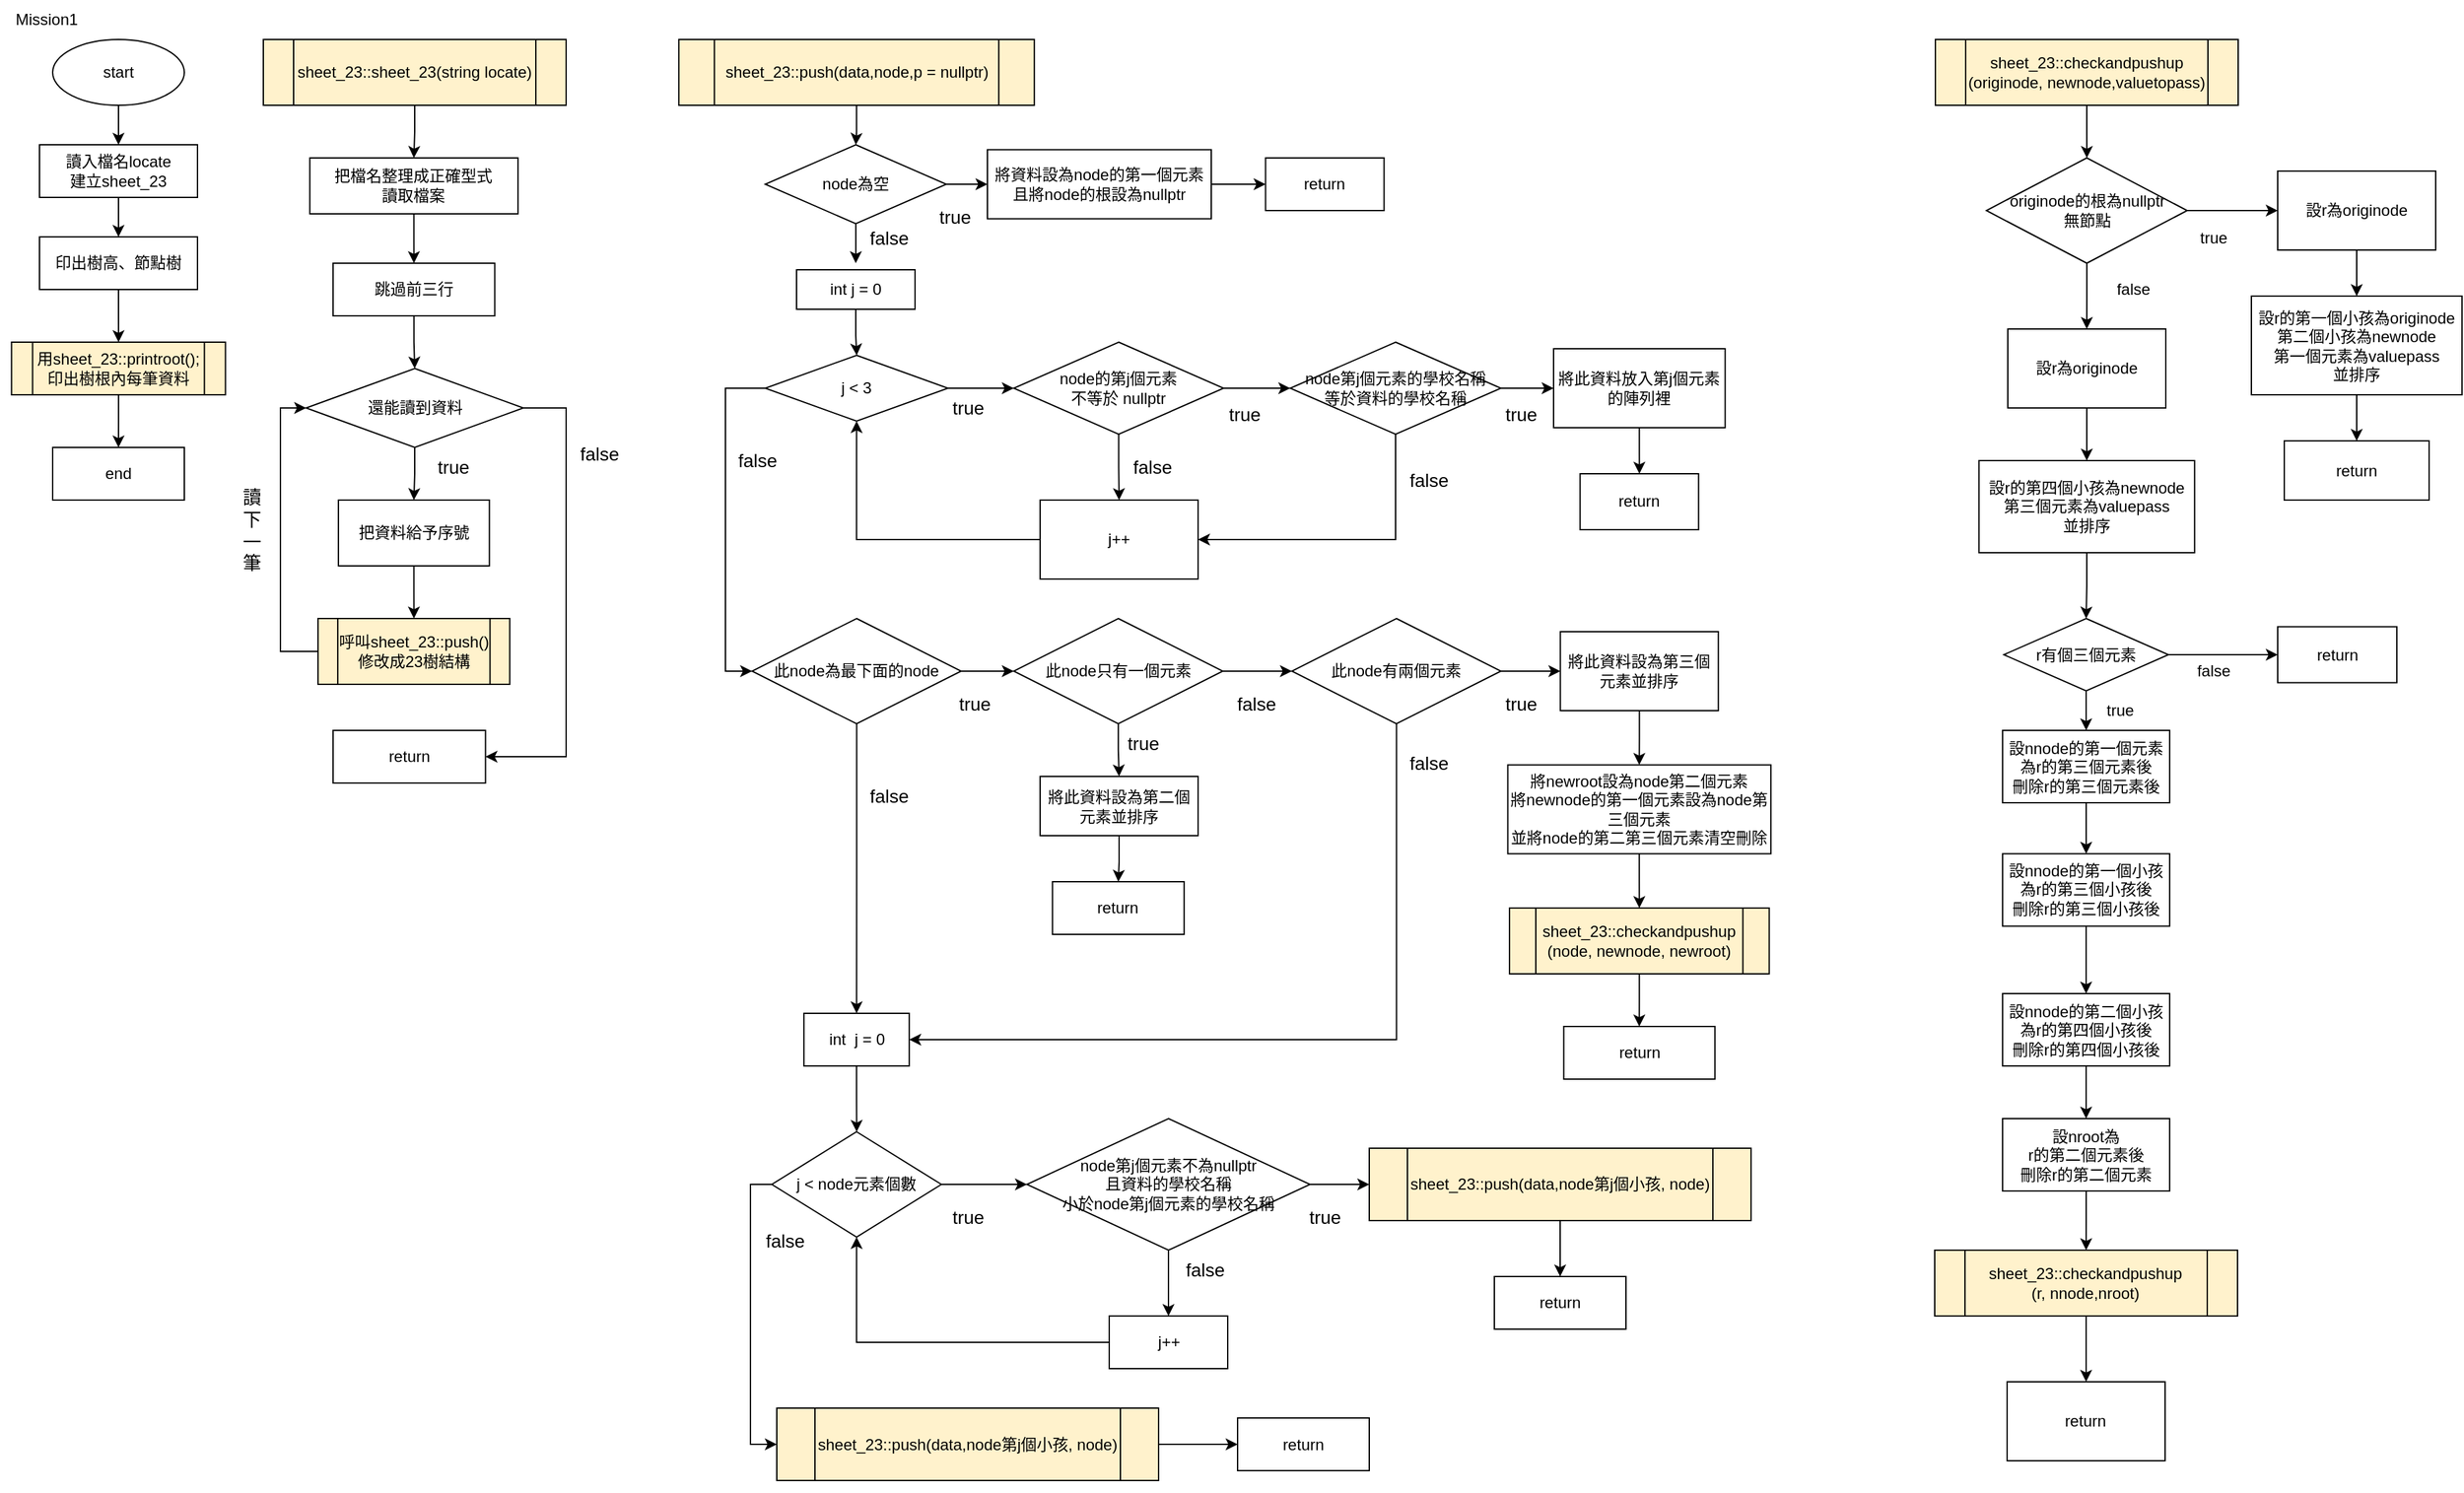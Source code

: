 <mxfile version="20.3.0" type="device"><diagram id="-TkZ79MS9_RpXyKwDUPX" name="第1頁"><mxGraphModel dx="1529" dy="857" grid="1" gridSize="10" guides="1" tooltips="1" connect="1" arrows="1" fold="1" page="1" pageScale="1" pageWidth="827" pageHeight="1169" math="0" shadow="0"><root><mxCell id="0"/><mxCell id="1" parent="0"/><mxCell id="-3uPXvcS2oqB5KdYRLS1-1" value="Mission1" style="text;html=1;align=center;verticalAlign=middle;resizable=0;points=[];autosize=1;strokeColor=none;fillColor=none;" parent="1" vertex="1"><mxGeometry x="-820" y="10" width="70" height="30" as="geometry"/></mxCell><mxCell id="-3uPXvcS2oqB5KdYRLS1-5" value="" style="edgeStyle=orthogonalEdgeStyle;rounded=0;orthogonalLoop=1;jettySize=auto;html=1;" parent="1" source="-3uPXvcS2oqB5KdYRLS1-3" target="-3uPXvcS2oqB5KdYRLS1-4" edge="1"><mxGeometry relative="1" as="geometry"/></mxCell><mxCell id="-3uPXvcS2oqB5KdYRLS1-3" value="start" style="ellipse;whiteSpace=wrap;html=1;" parent="1" vertex="1"><mxGeometry x="-780" y="40" width="100" height="50" as="geometry"/></mxCell><mxCell id="-3uPXvcS2oqB5KdYRLS1-7" value="" style="edgeStyle=orthogonalEdgeStyle;rounded=0;orthogonalLoop=1;jettySize=auto;html=1;" parent="1" source="-3uPXvcS2oqB5KdYRLS1-4" target="-3uPXvcS2oqB5KdYRLS1-6" edge="1"><mxGeometry relative="1" as="geometry"/></mxCell><mxCell id="-3uPXvcS2oqB5KdYRLS1-4" value="讀入檔名locate&lt;br&gt;建立sheet_23" style="whiteSpace=wrap;html=1;" parent="1" vertex="1"><mxGeometry x="-790" y="120" width="120" height="40" as="geometry"/></mxCell><mxCell id="-3uPXvcS2oqB5KdYRLS1-11" value="" style="edgeStyle=orthogonalEdgeStyle;rounded=0;orthogonalLoop=1;jettySize=auto;html=1;" parent="1" source="-3uPXvcS2oqB5KdYRLS1-6" target="-3uPXvcS2oqB5KdYRLS1-10" edge="1"><mxGeometry relative="1" as="geometry"/></mxCell><mxCell id="-3uPXvcS2oqB5KdYRLS1-6" value="印出樹高、節點樹" style="whiteSpace=wrap;html=1;" parent="1" vertex="1"><mxGeometry x="-790" y="190" width="120" height="40" as="geometry"/></mxCell><mxCell id="-3uPXvcS2oqB5KdYRLS1-13" value="" style="edgeStyle=orthogonalEdgeStyle;rounded=0;orthogonalLoop=1;jettySize=auto;html=1;" parent="1" source="-3uPXvcS2oqB5KdYRLS1-10" target="-3uPXvcS2oqB5KdYRLS1-12" edge="1"><mxGeometry relative="1" as="geometry"/></mxCell><mxCell id="-3uPXvcS2oqB5KdYRLS1-10" value="用sheet_23::printroot();&lt;br&gt;印出樹根內每筆資料" style="shape=process;whiteSpace=wrap;html=1;backgroundOutline=1;fillColor=#FFF2CC;" parent="1" vertex="1"><mxGeometry x="-811.25" y="270" width="162.5" height="40" as="geometry"/></mxCell><mxCell id="-3uPXvcS2oqB5KdYRLS1-12" value="end" style="whiteSpace=wrap;html=1;fillColor=#FFFFFF;" parent="1" vertex="1"><mxGeometry x="-780" y="350" width="100" height="40" as="geometry"/></mxCell><mxCell id="-3uPXvcS2oqB5KdYRLS1-17" value="" style="edgeStyle=orthogonalEdgeStyle;rounded=0;orthogonalLoop=1;jettySize=auto;html=1;" parent="1" source="-3uPXvcS2oqB5KdYRLS1-15" target="-3uPXvcS2oqB5KdYRLS1-16" edge="1"><mxGeometry relative="1" as="geometry"/></mxCell><mxCell id="-3uPXvcS2oqB5KdYRLS1-15" value="sheet_23::sheet_23(string locate)" style="shape=process;whiteSpace=wrap;html=1;backgroundOutline=1;fillColor=#FFF2CC;" parent="1" vertex="1"><mxGeometry x="-620" y="40" width="230" height="50" as="geometry"/></mxCell><mxCell id="-3uPXvcS2oqB5KdYRLS1-26" value="" style="edgeStyle=orthogonalEdgeStyle;rounded=0;orthogonalLoop=1;jettySize=auto;html=1;" parent="1" source="-3uPXvcS2oqB5KdYRLS1-16" target="-3uPXvcS2oqB5KdYRLS1-25" edge="1"><mxGeometry relative="1" as="geometry"/></mxCell><mxCell id="-3uPXvcS2oqB5KdYRLS1-16" value="把檔名整理成正確型式&lt;br&gt;讀取檔案" style="whiteSpace=wrap;html=1;fillColor=#FFFFFF;" parent="1" vertex="1"><mxGeometry x="-584.68" y="130" width="158.12" height="42.5" as="geometry"/></mxCell><mxCell id="-3uPXvcS2oqB5KdYRLS1-23" value="" style="edgeStyle=orthogonalEdgeStyle;rounded=0;orthogonalLoop=1;jettySize=auto;html=1;" parent="1" source="-3uPXvcS2oqB5KdYRLS1-18" target="-3uPXvcS2oqB5KdYRLS1-22" edge="1"><mxGeometry relative="1" as="geometry"/></mxCell><mxCell id="-3uPXvcS2oqB5KdYRLS1-18" value="把資料給予序號" style="whiteSpace=wrap;html=1;fillColor=#FFFFFF;" parent="1" vertex="1"><mxGeometry x="-562.96" y="390" width="114.68" height="50" as="geometry"/></mxCell><mxCell id="-3uPXvcS2oqB5KdYRLS1-20" value="return" style="whiteSpace=wrap;html=1;fillColor=#FFFFFF;" parent="1" vertex="1"><mxGeometry x="-567.02" y="565" width="115.78" height="40" as="geometry"/></mxCell><mxCell id="-3uPXvcS2oqB5KdYRLS1-30" style="edgeStyle=orthogonalEdgeStyle;rounded=0;orthogonalLoop=1;jettySize=auto;html=1;entryX=0;entryY=0.5;entryDx=0;entryDy=0;" parent="1" source="-3uPXvcS2oqB5KdYRLS1-22" target="-3uPXvcS2oqB5KdYRLS1-27" edge="1"><mxGeometry relative="1" as="geometry"><mxPoint x="-330" y="510" as="targetPoint"/><Array as="points"><mxPoint x="-607" y="505"/><mxPoint x="-607" y="320"/></Array></mxGeometry></mxCell><mxCell id="-3uPXvcS2oqB5KdYRLS1-22" value="呼叫sheet_23::push()&lt;br&gt;修改成23樹結構" style="shape=process;whiteSpace=wrap;html=1;backgroundOutline=1;fillColor=#FFF2CC;" parent="1" vertex="1"><mxGeometry x="-578.43" y="480" width="145.62" height="50" as="geometry"/></mxCell><mxCell id="-3uPXvcS2oqB5KdYRLS1-28" value="" style="edgeStyle=orthogonalEdgeStyle;rounded=0;orthogonalLoop=1;jettySize=auto;html=1;" parent="1" source="-3uPXvcS2oqB5KdYRLS1-25" target="-3uPXvcS2oqB5KdYRLS1-27" edge="1"><mxGeometry relative="1" as="geometry"/></mxCell><mxCell id="-3uPXvcS2oqB5KdYRLS1-25" value="跳過前三行" style="whiteSpace=wrap;html=1;fillColor=#FFFFFF;" parent="1" vertex="1"><mxGeometry x="-567.02" y="210" width="122.8" height="40" as="geometry"/></mxCell><mxCell id="-3uPXvcS2oqB5KdYRLS1-29" style="edgeStyle=orthogonalEdgeStyle;rounded=0;orthogonalLoop=1;jettySize=auto;html=1;" parent="1" source="-3uPXvcS2oqB5KdYRLS1-27" target="-3uPXvcS2oqB5KdYRLS1-18" edge="1"><mxGeometry relative="1" as="geometry"/></mxCell><mxCell id="-3uPXvcS2oqB5KdYRLS1-32" style="edgeStyle=orthogonalEdgeStyle;rounded=0;orthogonalLoop=1;jettySize=auto;html=1;entryX=1;entryY=0.5;entryDx=0;entryDy=0;fontSize=14;" parent="1" source="-3uPXvcS2oqB5KdYRLS1-27" target="-3uPXvcS2oqB5KdYRLS1-20" edge="1"><mxGeometry relative="1" as="geometry"><Array as="points"><mxPoint x="-390" y="320"/><mxPoint x="-390" y="585"/></Array></mxGeometry></mxCell><mxCell id="-3uPXvcS2oqB5KdYRLS1-27" value="還能讀到資料" style="rhombus;whiteSpace=wrap;html=1;fillColor=#FFFFFF;" parent="1" vertex="1"><mxGeometry x="-587.49" y="290" width="165" height="60" as="geometry"/></mxCell><mxCell id="-3uPXvcS2oqB5KdYRLS1-31" value="&lt;font style=&quot;font-size: 14px;&quot;&gt;讀&lt;br&gt;下&lt;br&gt;一&lt;br&gt;筆&lt;/font&gt;" style="text;html=1;align=center;verticalAlign=middle;resizable=0;points=[];autosize=1;strokeColor=none;fillColor=none;" parent="1" vertex="1"><mxGeometry x="-648.75" y="372.5" width="40" height="80" as="geometry"/></mxCell><mxCell id="-3uPXvcS2oqB5KdYRLS1-33" value="true" style="text;html=1;align=center;verticalAlign=middle;resizable=0;points=[];autosize=1;strokeColor=none;fillColor=none;fontSize=14;" parent="1" vertex="1"><mxGeometry x="-501.24" y="350" width="50" height="30" as="geometry"/></mxCell><mxCell id="-3uPXvcS2oqB5KdYRLS1-34" value="false" style="text;html=1;align=center;verticalAlign=middle;resizable=0;points=[];autosize=1;strokeColor=none;fillColor=none;fontSize=14;" parent="1" vertex="1"><mxGeometry x="-390" y="340" width="50" height="30" as="geometry"/></mxCell><mxCell id="-3uPXvcS2oqB5KdYRLS1-37" value="" style="edgeStyle=orthogonalEdgeStyle;rounded=0;orthogonalLoop=1;jettySize=auto;html=1;fontSize=14;" parent="1" source="-3uPXvcS2oqB5KdYRLS1-35" target="-3uPXvcS2oqB5KdYRLS1-36" edge="1"><mxGeometry relative="1" as="geometry"/></mxCell><mxCell id="-3uPXvcS2oqB5KdYRLS1-35" value="sheet_23::push(data,node,p = nullptr)" style="shape=process;whiteSpace=wrap;html=1;backgroundOutline=1;fillColor=#FFF2CC;" parent="1" vertex="1"><mxGeometry x="-304.38" y="40" width="270" height="50" as="geometry"/></mxCell><mxCell id="-3uPXvcS2oqB5KdYRLS1-39" value="" style="edgeStyle=orthogonalEdgeStyle;rounded=0;orthogonalLoop=1;jettySize=auto;html=1;fontSize=14;" parent="1" source="-3uPXvcS2oqB5KdYRLS1-36" target="-3uPXvcS2oqB5KdYRLS1-38" edge="1"><mxGeometry relative="1" as="geometry"/></mxCell><mxCell id="3XI8eX-2I5D1L3y2nCUm-1" value="" style="edgeStyle=orthogonalEdgeStyle;rounded=0;orthogonalLoop=1;jettySize=auto;html=1;" parent="1" source="-3uPXvcS2oqB5KdYRLS1-36" edge="1"><mxGeometry relative="1" as="geometry"><mxPoint x="-170" y="210" as="targetPoint"/></mxGeometry></mxCell><mxCell id="-3uPXvcS2oqB5KdYRLS1-36" value="node為空" style="rhombus;whiteSpace=wrap;html=1;fillColor=#FFFFFF;" parent="1" vertex="1"><mxGeometry x="-238.75" y="120" width="137.5" height="60" as="geometry"/></mxCell><mxCell id="-3uPXvcS2oqB5KdYRLS1-41" value="" style="edgeStyle=orthogonalEdgeStyle;rounded=0;orthogonalLoop=1;jettySize=auto;html=1;fontSize=14;" parent="1" source="-3uPXvcS2oqB5KdYRLS1-38" target="-3uPXvcS2oqB5KdYRLS1-40" edge="1"><mxGeometry relative="1" as="geometry"/></mxCell><mxCell id="-3uPXvcS2oqB5KdYRLS1-38" value="將資料設為node的第一個元素&lt;br&gt;且將node的根設為nullptr" style="whiteSpace=wrap;html=1;fillColor=#FFFFFF;" parent="1" vertex="1"><mxGeometry x="-70" y="123.75" width="170" height="52.5" as="geometry"/></mxCell><mxCell id="-3uPXvcS2oqB5KdYRLS1-40" value="return" style="whiteSpace=wrap;html=1;fillColor=#FFFFFF;" parent="1" vertex="1"><mxGeometry x="141.25" y="130" width="90" height="40" as="geometry"/></mxCell><mxCell id="-3uPXvcS2oqB5KdYRLS1-51" value="" style="edgeStyle=orthogonalEdgeStyle;rounded=0;orthogonalLoop=1;jettySize=auto;html=1;fontSize=14;" parent="1" source="-3uPXvcS2oqB5KdYRLS1-48" target="-3uPXvcS2oqB5KdYRLS1-50" edge="1"><mxGeometry relative="1" as="geometry"/></mxCell><mxCell id="-3uPXvcS2oqB5KdYRLS1-72" style="edgeStyle=orthogonalEdgeStyle;rounded=0;orthogonalLoop=1;jettySize=auto;html=1;entryX=0;entryY=0.5;entryDx=0;entryDy=0;fontSize=14;" parent="1" source="-3uPXvcS2oqB5KdYRLS1-48" target="-3uPXvcS2oqB5KdYRLS1-70" edge="1"><mxGeometry relative="1" as="geometry"><Array as="points"><mxPoint x="-269" y="305"/><mxPoint x="-269" y="520"/></Array></mxGeometry></mxCell><mxCell id="-3uPXvcS2oqB5KdYRLS1-48" value="j &amp;lt; 3" style="rhombus;whiteSpace=wrap;html=1;fillColor=#FFFFFF;" parent="1" vertex="1"><mxGeometry x="-238.75" y="280" width="138.75" height="50" as="geometry"/></mxCell><mxCell id="-3uPXvcS2oqB5KdYRLS1-53" value="" style="edgeStyle=orthogonalEdgeStyle;rounded=0;orthogonalLoop=1;jettySize=auto;html=1;fontSize=14;" parent="1" source="-3uPXvcS2oqB5KdYRLS1-50" target="-3uPXvcS2oqB5KdYRLS1-52" edge="1"><mxGeometry relative="1" as="geometry"/></mxCell><mxCell id="-3uPXvcS2oqB5KdYRLS1-60" style="edgeStyle=orthogonalEdgeStyle;rounded=0;orthogonalLoop=1;jettySize=auto;html=1;entryX=0.5;entryY=0;entryDx=0;entryDy=0;fontSize=14;" parent="1" source="-3uPXvcS2oqB5KdYRLS1-50" target="-3uPXvcS2oqB5KdYRLS1-58" edge="1"><mxGeometry relative="1" as="geometry"/></mxCell><mxCell id="-3uPXvcS2oqB5KdYRLS1-50" value="node的第j個元素&lt;br&gt;不等於 nullptr" style="rhombus;whiteSpace=wrap;html=1;fillColor=#FFFFFF;" parent="1" vertex="1"><mxGeometry x="-50" y="270" width="159.37" height="70" as="geometry"/></mxCell><mxCell id="-3uPXvcS2oqB5KdYRLS1-55" value="" style="edgeStyle=orthogonalEdgeStyle;rounded=0;orthogonalLoop=1;jettySize=auto;html=1;fontSize=14;" parent="1" source="-3uPXvcS2oqB5KdYRLS1-52" target="-3uPXvcS2oqB5KdYRLS1-54" edge="1"><mxGeometry relative="1" as="geometry"/></mxCell><mxCell id="-3uPXvcS2oqB5KdYRLS1-61" style="edgeStyle=orthogonalEdgeStyle;rounded=0;orthogonalLoop=1;jettySize=auto;html=1;entryX=1;entryY=0.5;entryDx=0;entryDy=0;fontSize=14;" parent="1" source="-3uPXvcS2oqB5KdYRLS1-52" target="-3uPXvcS2oqB5KdYRLS1-58" edge="1"><mxGeometry relative="1" as="geometry"><Array as="points"><mxPoint x="240" y="420"/></Array></mxGeometry></mxCell><mxCell id="-3uPXvcS2oqB5KdYRLS1-52" value="node第j個元素的學校名稱&lt;br&gt;等於資料的學校名稱" style="rhombus;whiteSpace=wrap;html=1;fillColor=#FFFFFF;" parent="1" vertex="1"><mxGeometry x="160" y="270" width="160" height="70" as="geometry"/></mxCell><mxCell id="-3uPXvcS2oqB5KdYRLS1-57" value="" style="edgeStyle=orthogonalEdgeStyle;rounded=0;orthogonalLoop=1;jettySize=auto;html=1;fontSize=14;" parent="1" source="-3uPXvcS2oqB5KdYRLS1-54" target="-3uPXvcS2oqB5KdYRLS1-56" edge="1"><mxGeometry relative="1" as="geometry"/></mxCell><mxCell id="-3uPXvcS2oqB5KdYRLS1-54" value="將此資料放入第j個元素的陣列裡" style="whiteSpace=wrap;html=1;fillColor=#FFFFFF;" parent="1" vertex="1"><mxGeometry x="360" y="275" width="130.31" height="60" as="geometry"/></mxCell><mxCell id="-3uPXvcS2oqB5KdYRLS1-56" value="return" style="whiteSpace=wrap;html=1;fillColor=#FFFFFF;" parent="1" vertex="1"><mxGeometry x="380.15" y="370" width="90" height="42.5" as="geometry"/></mxCell><mxCell id="-3uPXvcS2oqB5KdYRLS1-62" style="edgeStyle=orthogonalEdgeStyle;rounded=0;orthogonalLoop=1;jettySize=auto;html=1;entryX=0.5;entryY=1;entryDx=0;entryDy=0;fontSize=14;" parent="1" source="-3uPXvcS2oqB5KdYRLS1-58" target="-3uPXvcS2oqB5KdYRLS1-48" edge="1"><mxGeometry relative="1" as="geometry"/></mxCell><mxCell id="-3uPXvcS2oqB5KdYRLS1-58" value="j++" style="whiteSpace=wrap;html=1;fillColor=#FFFFFF;" parent="1" vertex="1"><mxGeometry x="-30.005" y="390" width="120" height="60" as="geometry"/></mxCell><mxCell id="-3uPXvcS2oqB5KdYRLS1-63" value="false" style="text;html=1;align=center;verticalAlign=middle;resizable=0;points=[];autosize=1;strokeColor=none;fillColor=none;fontSize=14;" parent="1" vertex="1"><mxGeometry x="240" y="360" width="50" height="30" as="geometry"/></mxCell><mxCell id="-3uPXvcS2oqB5KdYRLS1-64" value="false" style="text;html=1;align=center;verticalAlign=middle;resizable=0;points=[];autosize=1;strokeColor=none;fillColor=none;fontSize=14;" parent="1" vertex="1"><mxGeometry x="30" y="350" width="50" height="30" as="geometry"/></mxCell><mxCell id="-3uPXvcS2oqB5KdYRLS1-65" value="true" style="text;html=1;align=center;verticalAlign=middle;resizable=0;points=[];autosize=1;strokeColor=none;fillColor=none;fontSize=14;" parent="1" vertex="1"><mxGeometry x="100" y="310" width="50" height="30" as="geometry"/></mxCell><mxCell id="-3uPXvcS2oqB5KdYRLS1-66" value="true" style="text;html=1;align=center;verticalAlign=middle;resizable=0;points=[];autosize=1;strokeColor=none;fillColor=none;fontSize=14;" parent="1" vertex="1"><mxGeometry x="310" y="310" width="50" height="30" as="geometry"/></mxCell><mxCell id="-3uPXvcS2oqB5KdYRLS1-67" value="true" style="text;html=1;align=center;verticalAlign=middle;resizable=0;points=[];autosize=1;strokeColor=none;fillColor=none;fontSize=14;" parent="1" vertex="1"><mxGeometry x="-110" y="305" width="50" height="30" as="geometry"/></mxCell><mxCell id="-3uPXvcS2oqB5KdYRLS1-68" value="false" style="text;html=1;align=center;verticalAlign=middle;resizable=0;points=[];autosize=1;strokeColor=none;fillColor=none;fontSize=14;" parent="1" vertex="1"><mxGeometry x="-270" y="345" width="50" height="30" as="geometry"/></mxCell><mxCell id="-3uPXvcS2oqB5KdYRLS1-74" value="" style="edgeStyle=orthogonalEdgeStyle;rounded=0;orthogonalLoop=1;jettySize=auto;html=1;fontSize=14;" parent="1" source="-3uPXvcS2oqB5KdYRLS1-70" target="-3uPXvcS2oqB5KdYRLS1-73" edge="1"><mxGeometry relative="1" as="geometry"/></mxCell><mxCell id="-3uPXvcS2oqB5KdYRLS1-99" style="edgeStyle=orthogonalEdgeStyle;rounded=0;orthogonalLoop=1;jettySize=auto;html=1;entryX=0.5;entryY=0;entryDx=0;entryDy=0;fontSize=14;" parent="1" source="-3uPXvcS2oqB5KdYRLS1-70" target="-3uPXvcS2oqB5KdYRLS1-95" edge="1"><mxGeometry relative="1" as="geometry"/></mxCell><mxCell id="-3uPXvcS2oqB5KdYRLS1-70" value="此node為最下面的node" style="rhombus;whiteSpace=wrap;html=1;fillColor=#FFFFFF;" parent="1" vertex="1"><mxGeometry x="-248.75" y="480" width="158.75" height="80" as="geometry"/></mxCell><mxCell id="-3uPXvcS2oqB5KdYRLS1-78" value="" style="edgeStyle=orthogonalEdgeStyle;rounded=0;orthogonalLoop=1;jettySize=auto;html=1;fontSize=14;" parent="1" source="-3uPXvcS2oqB5KdYRLS1-73" target="-3uPXvcS2oqB5KdYRLS1-77" edge="1"><mxGeometry relative="1" as="geometry"/></mxCell><mxCell id="-3uPXvcS2oqB5KdYRLS1-82" value="" style="edgeStyle=orthogonalEdgeStyle;rounded=0;orthogonalLoop=1;jettySize=auto;html=1;fontSize=14;" parent="1" source="-3uPXvcS2oqB5KdYRLS1-73" target="-3uPXvcS2oqB5KdYRLS1-81" edge="1"><mxGeometry relative="1" as="geometry"/></mxCell><mxCell id="-3uPXvcS2oqB5KdYRLS1-73" value="此node只有一個元素" style="rhombus;whiteSpace=wrap;html=1;fillColor=#FFFFFF;" parent="1" vertex="1"><mxGeometry x="-50" y="480" width="158.75" height="80" as="geometry"/></mxCell><mxCell id="-3uPXvcS2oqB5KdYRLS1-75" value="true" style="text;html=1;align=center;verticalAlign=middle;resizable=0;points=[];autosize=1;strokeColor=none;fillColor=none;fontSize=14;" parent="1" vertex="1"><mxGeometry x="-120" y="160" width="50" height="30" as="geometry"/></mxCell><mxCell id="-3uPXvcS2oqB5KdYRLS1-76" value="false" style="text;html=1;align=center;verticalAlign=middle;resizable=0;points=[];autosize=1;strokeColor=none;fillColor=none;fontSize=14;" parent="1" vertex="1"><mxGeometry x="-170" y="176.25" width="50" height="30" as="geometry"/></mxCell><mxCell id="-3uPXvcS2oqB5KdYRLS1-80" value="" style="edgeStyle=orthogonalEdgeStyle;rounded=0;orthogonalLoop=1;jettySize=auto;html=1;fontSize=14;" parent="1" source="-3uPXvcS2oqB5KdYRLS1-77" target="-3uPXvcS2oqB5KdYRLS1-79" edge="1"><mxGeometry relative="1" as="geometry"/></mxCell><mxCell id="-3uPXvcS2oqB5KdYRLS1-77" value="將此資料設為第二個元素並排序" style="whiteSpace=wrap;html=1;fillColor=#FFFFFF;" parent="1" vertex="1"><mxGeometry x="-30.01" y="600" width="120.01" height="45" as="geometry"/></mxCell><mxCell id="-3uPXvcS2oqB5KdYRLS1-79" value="return" style="whiteSpace=wrap;html=1;fillColor=#FFFFFF;" parent="1" vertex="1"><mxGeometry x="-20.62" y="680" width="100" height="40" as="geometry"/></mxCell><mxCell id="-3uPXvcS2oqB5KdYRLS1-84" value="" style="edgeStyle=orthogonalEdgeStyle;rounded=0;orthogonalLoop=1;jettySize=auto;html=1;fontSize=14;" parent="1" source="-3uPXvcS2oqB5KdYRLS1-81" target="-3uPXvcS2oqB5KdYRLS1-83" edge="1"><mxGeometry relative="1" as="geometry"/></mxCell><mxCell id="-3uPXvcS2oqB5KdYRLS1-96" value="" style="edgeStyle=orthogonalEdgeStyle;rounded=0;orthogonalLoop=1;jettySize=auto;html=1;fontSize=14;" parent="1" source="-3uPXvcS2oqB5KdYRLS1-81" target="-3uPXvcS2oqB5KdYRLS1-95" edge="1"><mxGeometry relative="1" as="geometry"><Array as="points"><mxPoint x="241" y="800"/></Array></mxGeometry></mxCell><mxCell id="-3uPXvcS2oqB5KdYRLS1-81" value="此node有兩個元素" style="rhombus;whiteSpace=wrap;html=1;fillColor=#FFFFFF;" parent="1" vertex="1"><mxGeometry x="161.25" y="480" width="158.75" height="80" as="geometry"/></mxCell><mxCell id="-3uPXvcS2oqB5KdYRLS1-86" value="" style="edgeStyle=orthogonalEdgeStyle;rounded=0;orthogonalLoop=1;jettySize=auto;html=1;fontSize=14;" parent="1" source="-3uPXvcS2oqB5KdYRLS1-83" target="-3uPXvcS2oqB5KdYRLS1-85" edge="1"><mxGeometry relative="1" as="geometry"/></mxCell><mxCell id="-3uPXvcS2oqB5KdYRLS1-83" value="將此資料設為第三個元素並排序" style="whiteSpace=wrap;html=1;fillColor=#FFFFFF;" parent="1" vertex="1"><mxGeometry x="365.155" y="490" width="120" height="60" as="geometry"/></mxCell><mxCell id="-3uPXvcS2oqB5KdYRLS1-90" value="" style="edgeStyle=orthogonalEdgeStyle;rounded=0;orthogonalLoop=1;jettySize=auto;html=1;fontSize=14;" parent="1" source="-3uPXvcS2oqB5KdYRLS1-85" target="-3uPXvcS2oqB5KdYRLS1-89" edge="1"><mxGeometry relative="1" as="geometry"/></mxCell><mxCell id="-3uPXvcS2oqB5KdYRLS1-85" value="將newroot設為node第二個元素&lt;br&gt;將newnode的第一個元素設為node第三個元素&lt;br&gt;並將node的第二第三個元素清空刪除" style="whiteSpace=wrap;html=1;fillColor=#FFFFFF;" parent="1" vertex="1"><mxGeometry x="325.24" y="591.25" width="199.84" height="67.5" as="geometry"/></mxCell><mxCell id="-3uPXvcS2oqB5KdYRLS1-92" value="" style="edgeStyle=orthogonalEdgeStyle;rounded=0;orthogonalLoop=1;jettySize=auto;html=1;fontSize=14;" parent="1" source="-3uPXvcS2oqB5KdYRLS1-89" target="-3uPXvcS2oqB5KdYRLS1-91" edge="1"><mxGeometry relative="1" as="geometry"/></mxCell><mxCell id="-3uPXvcS2oqB5KdYRLS1-89" value="sheet_23::checkandpushup&lt;br&gt;(node, newnode, newroot)" style="shape=process;whiteSpace=wrap;html=1;backgroundOutline=1;fillColor=#FFF2CC;" parent="1" vertex="1"><mxGeometry x="326.52" y="700" width="197.27" height="50" as="geometry"/></mxCell><mxCell id="-3uPXvcS2oqB5KdYRLS1-91" value="return" style="whiteSpace=wrap;html=1;fillColor=#FFFFFF;" parent="1" vertex="1"><mxGeometry x="367.74" y="790" width="114.84" height="40" as="geometry"/></mxCell><mxCell id="-3uPXvcS2oqB5KdYRLS1-98" value="" style="edgeStyle=orthogonalEdgeStyle;rounded=0;orthogonalLoop=1;jettySize=auto;html=1;fontSize=14;" parent="1" source="-3uPXvcS2oqB5KdYRLS1-95" target="-3uPXvcS2oqB5KdYRLS1-97" edge="1"><mxGeometry relative="1" as="geometry"/></mxCell><mxCell id="-3uPXvcS2oqB5KdYRLS1-95" value="int&amp;nbsp; j = 0" style="whiteSpace=wrap;html=1;fillColor=#FFFFFF;" parent="1" vertex="1"><mxGeometry x="-209.38" y="780" width="80" height="40" as="geometry"/></mxCell><mxCell id="-3uPXvcS2oqB5KdYRLS1-106" value="" style="edgeStyle=orthogonalEdgeStyle;rounded=0;orthogonalLoop=1;jettySize=auto;html=1;fontSize=14;" parent="1" source="-3uPXvcS2oqB5KdYRLS1-97" target="-3uPXvcS2oqB5KdYRLS1-105" edge="1"><mxGeometry relative="1" as="geometry"/></mxCell><mxCell id="-3uPXvcS2oqB5KdYRLS1-119" style="edgeStyle=orthogonalEdgeStyle;rounded=0;orthogonalLoop=1;jettySize=auto;html=1;entryX=0;entryY=0.5;entryDx=0;entryDy=0;fontSize=14;" parent="1" source="-3uPXvcS2oqB5KdYRLS1-97" target="-3uPXvcS2oqB5KdYRLS1-116" edge="1"><mxGeometry relative="1" as="geometry"><Array as="points"><mxPoint x="-250" y="910"/><mxPoint x="-250" y="1108"/></Array></mxGeometry></mxCell><mxCell id="-3uPXvcS2oqB5KdYRLS1-97" value="j &amp;lt; node元素個數" style="rhombus;whiteSpace=wrap;html=1;fillColor=#FFFFFF;" parent="1" vertex="1"><mxGeometry x="-233.75" y="870" width="128.75" height="80" as="geometry"/></mxCell><mxCell id="-3uPXvcS2oqB5KdYRLS1-100" value="false" style="text;html=1;align=center;verticalAlign=middle;resizable=0;points=[];autosize=1;strokeColor=none;fillColor=none;fontSize=14;" parent="1" vertex="1"><mxGeometry x="240" y="575" width="50" height="30" as="geometry"/></mxCell><mxCell id="-3uPXvcS2oqB5KdYRLS1-101" value="false" style="text;html=1;align=center;verticalAlign=middle;resizable=0;points=[];autosize=1;strokeColor=none;fillColor=none;fontSize=14;" parent="1" vertex="1"><mxGeometry x="108.75" y="530" width="50" height="30" as="geometry"/></mxCell><mxCell id="-3uPXvcS2oqB5KdYRLS1-102" value="false" style="text;html=1;align=center;verticalAlign=middle;resizable=0;points=[];autosize=1;strokeColor=none;fillColor=none;fontSize=14;" parent="1" vertex="1"><mxGeometry x="-170" y="600" width="50" height="30" as="geometry"/></mxCell><mxCell id="-3uPXvcS2oqB5KdYRLS1-103" value="true" style="text;html=1;align=center;verticalAlign=middle;resizable=0;points=[];autosize=1;strokeColor=none;fillColor=none;fontSize=14;" parent="1" vertex="1"><mxGeometry x="-105" y="530" width="50" height="30" as="geometry"/></mxCell><mxCell id="-3uPXvcS2oqB5KdYRLS1-104" value="true" style="text;html=1;align=center;verticalAlign=middle;resizable=0;points=[];autosize=1;strokeColor=none;fillColor=none;fontSize=14;" parent="1" vertex="1"><mxGeometry x="310" y="530" width="50" height="30" as="geometry"/></mxCell><mxCell id="-3uPXvcS2oqB5KdYRLS1-108" value="" style="edgeStyle=orthogonalEdgeStyle;rounded=0;orthogonalLoop=1;jettySize=auto;html=1;fontSize=14;" parent="1" source="-3uPXvcS2oqB5KdYRLS1-105" target="-3uPXvcS2oqB5KdYRLS1-107" edge="1"><mxGeometry relative="1" as="geometry"/></mxCell><mxCell id="-3uPXvcS2oqB5KdYRLS1-113" value="" style="edgeStyle=orthogonalEdgeStyle;rounded=0;orthogonalLoop=1;jettySize=auto;html=1;fontSize=14;" parent="1" source="-3uPXvcS2oqB5KdYRLS1-105" target="-3uPXvcS2oqB5KdYRLS1-112" edge="1"><mxGeometry relative="1" as="geometry"/></mxCell><mxCell id="-3uPXvcS2oqB5KdYRLS1-105" value="node第j個元素不為nullptr&lt;br&gt;且資料的學校名稱&lt;br&gt;小於node第j個元素的學校名稱" style="rhombus;whiteSpace=wrap;html=1;fillColor=#FFFFFF;" parent="1" vertex="1"><mxGeometry x="-40" y="860" width="215" height="100" as="geometry"/></mxCell><mxCell id="-3uPXvcS2oqB5KdYRLS1-110" value="" style="edgeStyle=orthogonalEdgeStyle;rounded=0;orthogonalLoop=1;jettySize=auto;html=1;fontSize=14;" parent="1" source="-3uPXvcS2oqB5KdYRLS1-107" target="-3uPXvcS2oqB5KdYRLS1-109" edge="1"><mxGeometry relative="1" as="geometry"/></mxCell><mxCell id="-3uPXvcS2oqB5KdYRLS1-107" value="sheet_23::push(data,node第j個小孩, node)" style="shape=process;whiteSpace=wrap;html=1;backgroundOutline=1;fillColor=#FFF2CC;" parent="1" vertex="1"><mxGeometry x="220" y="882.5" width="290" height="55" as="geometry"/></mxCell><mxCell id="-3uPXvcS2oqB5KdYRLS1-109" value="return" style="whiteSpace=wrap;html=1;fillColor=#FFFFFF;" parent="1" vertex="1"><mxGeometry x="315" y="980" width="100" height="40" as="geometry"/></mxCell><mxCell id="-3uPXvcS2oqB5KdYRLS1-114" style="edgeStyle=orthogonalEdgeStyle;rounded=0;orthogonalLoop=1;jettySize=auto;html=1;entryX=0.5;entryY=1;entryDx=0;entryDy=0;fontSize=14;" parent="1" source="-3uPXvcS2oqB5KdYRLS1-112" target="-3uPXvcS2oqB5KdYRLS1-97" edge="1"><mxGeometry relative="1" as="geometry"/></mxCell><mxCell id="-3uPXvcS2oqB5KdYRLS1-112" value="j++" style="whiteSpace=wrap;html=1;fillColor=#FFFFFF;" parent="1" vertex="1"><mxGeometry x="22.5" y="1010" width="90" height="40" as="geometry"/></mxCell><mxCell id="-3uPXvcS2oqB5KdYRLS1-126" value="" style="edgeStyle=orthogonalEdgeStyle;rounded=0;orthogonalLoop=1;jettySize=auto;html=1;fontSize=14;" parent="1" source="-3uPXvcS2oqB5KdYRLS1-116" target="-3uPXvcS2oqB5KdYRLS1-125" edge="1"><mxGeometry relative="1" as="geometry"/></mxCell><mxCell id="-3uPXvcS2oqB5KdYRLS1-116" value="sheet_23::push(data,node第j個小孩, node)" style="shape=process;whiteSpace=wrap;html=1;backgroundOutline=1;fillColor=#FFF2CC;" parent="1" vertex="1"><mxGeometry x="-230" y="1080" width="290" height="55" as="geometry"/></mxCell><mxCell id="-3uPXvcS2oqB5KdYRLS1-117" style="edgeStyle=orthogonalEdgeStyle;rounded=0;orthogonalLoop=1;jettySize=auto;html=1;exitX=0.5;exitY=1;exitDx=0;exitDy=0;fontSize=14;" parent="1" source="-3uPXvcS2oqB5KdYRLS1-116" target="-3uPXvcS2oqB5KdYRLS1-116" edge="1"><mxGeometry relative="1" as="geometry"/></mxCell><mxCell id="-3uPXvcS2oqB5KdYRLS1-120" value="true" style="text;html=1;align=center;verticalAlign=middle;resizable=0;points=[];autosize=1;strokeColor=none;fillColor=none;fontSize=14;" parent="1" vertex="1"><mxGeometry x="161.25" y="920" width="50" height="30" as="geometry"/></mxCell><mxCell id="-3uPXvcS2oqB5KdYRLS1-121" value="true" style="text;html=1;align=center;verticalAlign=middle;resizable=0;points=[];autosize=1;strokeColor=none;fillColor=none;fontSize=14;" parent="1" vertex="1"><mxGeometry x="-110" y="920" width="50" height="30" as="geometry"/></mxCell><mxCell id="-3uPXvcS2oqB5KdYRLS1-122" value="false" style="text;html=1;align=center;verticalAlign=middle;resizable=0;points=[];autosize=1;strokeColor=none;fillColor=none;fontSize=14;" parent="1" vertex="1"><mxGeometry x="-248.75" y="937.5" width="50" height="30" as="geometry"/></mxCell><mxCell id="-3uPXvcS2oqB5KdYRLS1-123" value="false" style="text;html=1;align=center;verticalAlign=middle;resizable=0;points=[];autosize=1;strokeColor=none;fillColor=none;fontSize=14;" parent="1" vertex="1"><mxGeometry x="70" y="960" width="50" height="30" as="geometry"/></mxCell><mxCell id="-3uPXvcS2oqB5KdYRLS1-125" value="return" style="whiteSpace=wrap;html=1;fillColor=#FFFFFF;" parent="1" vertex="1"><mxGeometry x="120" y="1087.5" width="100" height="40" as="geometry"/></mxCell><mxCell id="jbG-4D05D_FNrjnm88Yy-2" value="" style="edgeStyle=orthogonalEdgeStyle;rounded=0;orthogonalLoop=1;jettySize=auto;html=1;" edge="1" parent="1" source="-3uPXvcS2oqB5KdYRLS1-127" target="jbG-4D05D_FNrjnm88Yy-1"><mxGeometry relative="1" as="geometry"/></mxCell><mxCell id="-3uPXvcS2oqB5KdYRLS1-127" value="sheet_23::checkandpushup&lt;br&gt;(originode, newnode,valuetopass)" style="shape=process;whiteSpace=wrap;html=1;backgroundOutline=1;fillColor=#FFF2CC;" parent="1" vertex="1"><mxGeometry x="650" y="40" width="230" height="50" as="geometry"/></mxCell><mxCell id="-3uPXvcS2oqB5KdYRLS1-132" value="true" style="text;html=1;align=center;verticalAlign=middle;resizable=0;points=[];autosize=1;strokeColor=none;fillColor=none;fontSize=14;" parent="1" vertex="1"><mxGeometry x="22.5" y="560" width="50" height="30" as="geometry"/></mxCell><mxCell id="3XI8eX-2I5D1L3y2nCUm-4" value="" style="edgeStyle=orthogonalEdgeStyle;rounded=0;orthogonalLoop=1;jettySize=auto;html=1;" parent="1" source="3XI8eX-2I5D1L3y2nCUm-2" target="-3uPXvcS2oqB5KdYRLS1-48" edge="1"><mxGeometry relative="1" as="geometry"/></mxCell><mxCell id="3XI8eX-2I5D1L3y2nCUm-2" value="int j = 0" style="whiteSpace=wrap;html=1;" parent="1" vertex="1"><mxGeometry x="-215" y="215" width="90" height="30" as="geometry"/></mxCell><mxCell id="jbG-4D05D_FNrjnm88Yy-4" value="" style="edgeStyle=orthogonalEdgeStyle;rounded=0;orthogonalLoop=1;jettySize=auto;html=1;" edge="1" parent="1" source="jbG-4D05D_FNrjnm88Yy-1" target="jbG-4D05D_FNrjnm88Yy-3"><mxGeometry relative="1" as="geometry"/></mxCell><mxCell id="jbG-4D05D_FNrjnm88Yy-6" value="" style="edgeStyle=orthogonalEdgeStyle;rounded=0;orthogonalLoop=1;jettySize=auto;html=1;" edge="1" parent="1" source="jbG-4D05D_FNrjnm88Yy-1" target="jbG-4D05D_FNrjnm88Yy-5"><mxGeometry relative="1" as="geometry"/></mxCell><mxCell id="jbG-4D05D_FNrjnm88Yy-1" value="originode的根為nullptr&lt;br&gt;無節點" style="rhombus;whiteSpace=wrap;html=1;fillColor=#FFFFFF;" vertex="1" parent="1"><mxGeometry x="688.75" y="130" width="152.5" height="80" as="geometry"/></mxCell><mxCell id="jbG-4D05D_FNrjnm88Yy-10" value="" style="edgeStyle=orthogonalEdgeStyle;rounded=0;orthogonalLoop=1;jettySize=auto;html=1;" edge="1" parent="1" source="jbG-4D05D_FNrjnm88Yy-3" target="jbG-4D05D_FNrjnm88Yy-9"><mxGeometry relative="1" as="geometry"/></mxCell><mxCell id="jbG-4D05D_FNrjnm88Yy-3" value="設r為originode" style="whiteSpace=wrap;html=1;fillColor=#FFFFFF;" vertex="1" parent="1"><mxGeometry x="910" y="140" width="120" height="60" as="geometry"/></mxCell><mxCell id="jbG-4D05D_FNrjnm88Yy-14" value="" style="edgeStyle=orthogonalEdgeStyle;rounded=0;orthogonalLoop=1;jettySize=auto;html=1;" edge="1" parent="1" source="jbG-4D05D_FNrjnm88Yy-5" target="jbG-4D05D_FNrjnm88Yy-13"><mxGeometry relative="1" as="geometry"/></mxCell><mxCell id="jbG-4D05D_FNrjnm88Yy-5" value="設r為originode" style="whiteSpace=wrap;html=1;fillColor=#FFFFFF;" vertex="1" parent="1"><mxGeometry x="705" y="260" width="120" height="60" as="geometry"/></mxCell><mxCell id="jbG-4D05D_FNrjnm88Yy-7" value="true" style="text;html=1;align=center;verticalAlign=middle;resizable=0;points=[];autosize=1;strokeColor=none;fillColor=none;" vertex="1" parent="1"><mxGeometry x="841.25" y="176.25" width="40" height="30" as="geometry"/></mxCell><mxCell id="jbG-4D05D_FNrjnm88Yy-8" value="false" style="text;html=1;align=center;verticalAlign=middle;resizable=0;points=[];autosize=1;strokeColor=none;fillColor=none;" vertex="1" parent="1"><mxGeometry x="775" y="215" width="50" height="30" as="geometry"/></mxCell><mxCell id="jbG-4D05D_FNrjnm88Yy-12" value="" style="edgeStyle=orthogonalEdgeStyle;rounded=0;orthogonalLoop=1;jettySize=auto;html=1;" edge="1" parent="1" source="jbG-4D05D_FNrjnm88Yy-9" target="jbG-4D05D_FNrjnm88Yy-11"><mxGeometry relative="1" as="geometry"/></mxCell><mxCell id="jbG-4D05D_FNrjnm88Yy-9" value="設r的第一個小孩為originode&lt;br&gt;第二個小孩為newnode&lt;br&gt;第一個元素為valuepass&lt;br&gt;並排序" style="whiteSpace=wrap;html=1;fillColor=#FFFFFF;" vertex="1" parent="1"><mxGeometry x="890" y="235" width="160" height="75" as="geometry"/></mxCell><mxCell id="jbG-4D05D_FNrjnm88Yy-11" value="return" style="whiteSpace=wrap;html=1;fillColor=#FFFFFF;" vertex="1" parent="1"><mxGeometry x="915" y="345" width="110" height="45" as="geometry"/></mxCell><mxCell id="jbG-4D05D_FNrjnm88Yy-16" value="" style="edgeStyle=orthogonalEdgeStyle;rounded=0;orthogonalLoop=1;jettySize=auto;html=1;" edge="1" parent="1" source="jbG-4D05D_FNrjnm88Yy-13" target="jbG-4D05D_FNrjnm88Yy-15"><mxGeometry relative="1" as="geometry"/></mxCell><mxCell id="jbG-4D05D_FNrjnm88Yy-13" value="設r的第四個小孩為newnode&lt;br&gt;第三個元素為valuepass&lt;br&gt;並排序" style="whiteSpace=wrap;html=1;fillColor=#FFFFFF;" vertex="1" parent="1"><mxGeometry x="683.13" y="360" width="163.75" height="70" as="geometry"/></mxCell><mxCell id="jbG-4D05D_FNrjnm88Yy-18" value="" style="edgeStyle=orthogonalEdgeStyle;rounded=0;orthogonalLoop=1;jettySize=auto;html=1;" edge="1" parent="1" source="jbG-4D05D_FNrjnm88Yy-15" target="jbG-4D05D_FNrjnm88Yy-17"><mxGeometry relative="1" as="geometry"/></mxCell><mxCell id="jbG-4D05D_FNrjnm88Yy-22" value="" style="edgeStyle=orthogonalEdgeStyle;rounded=0;orthogonalLoop=1;jettySize=auto;html=1;" edge="1" parent="1" source="jbG-4D05D_FNrjnm88Yy-15" target="jbG-4D05D_FNrjnm88Yy-21"><mxGeometry relative="1" as="geometry"/></mxCell><mxCell id="jbG-4D05D_FNrjnm88Yy-15" value="r有個三個元素" style="rhombus;whiteSpace=wrap;html=1;fillColor=#FFFFFF;" vertex="1" parent="1"><mxGeometry x="702" y="480" width="125" height="55" as="geometry"/></mxCell><mxCell id="jbG-4D05D_FNrjnm88Yy-17" value="return" style="whiteSpace=wrap;html=1;fillColor=#FFFFFF;" vertex="1" parent="1"><mxGeometry x="910" y="486.25" width="90.5" height="42.5" as="geometry"/></mxCell><mxCell id="jbG-4D05D_FNrjnm88Yy-19" value="false" style="text;html=1;align=center;verticalAlign=middle;resizable=0;points=[];autosize=1;strokeColor=none;fillColor=none;" vertex="1" parent="1"><mxGeometry x="836.25" y="505" width="50" height="30" as="geometry"/></mxCell><mxCell id="jbG-4D05D_FNrjnm88Yy-20" value="true" style="text;html=1;align=center;verticalAlign=middle;resizable=0;points=[];autosize=1;strokeColor=none;fillColor=none;" vertex="1" parent="1"><mxGeometry x="770" y="535" width="40" height="30" as="geometry"/></mxCell><mxCell id="jbG-4D05D_FNrjnm88Yy-24" value="" style="edgeStyle=orthogonalEdgeStyle;rounded=0;orthogonalLoop=1;jettySize=auto;html=1;" edge="1" parent="1" source="jbG-4D05D_FNrjnm88Yy-21" target="jbG-4D05D_FNrjnm88Yy-23"><mxGeometry relative="1" as="geometry"/></mxCell><mxCell id="jbG-4D05D_FNrjnm88Yy-21" value="設nnode的第一個元素為r的第三個元素後&lt;br&gt;刪除r的第三個元素後" style="whiteSpace=wrap;html=1;fillColor=#FFFFFF;" vertex="1" parent="1"><mxGeometry x="701.06" y="565" width="126.87" height="55" as="geometry"/></mxCell><mxCell id="jbG-4D05D_FNrjnm88Yy-26" value="" style="edgeStyle=orthogonalEdgeStyle;rounded=0;orthogonalLoop=1;jettySize=auto;html=1;" edge="1" parent="1" source="jbG-4D05D_FNrjnm88Yy-23" target="jbG-4D05D_FNrjnm88Yy-25"><mxGeometry relative="1" as="geometry"/></mxCell><mxCell id="jbG-4D05D_FNrjnm88Yy-23" value="設nnode的第一個小孩為r的第三個小孩後&lt;br&gt;刪除r的第三個小孩後" style="whiteSpace=wrap;html=1;fillColor=#FFFFFF;" vertex="1" parent="1"><mxGeometry x="701.06" y="658.75" width="126.87" height="55" as="geometry"/></mxCell><mxCell id="jbG-4D05D_FNrjnm88Yy-28" value="" style="edgeStyle=orthogonalEdgeStyle;rounded=0;orthogonalLoop=1;jettySize=auto;html=1;" edge="1" parent="1" source="jbG-4D05D_FNrjnm88Yy-25" target="jbG-4D05D_FNrjnm88Yy-27"><mxGeometry relative="1" as="geometry"/></mxCell><mxCell id="jbG-4D05D_FNrjnm88Yy-25" value="設nnode的第二個小孩為r的第四個小孩後&lt;br&gt;刪除r的第四個小孩後" style="whiteSpace=wrap;html=1;fillColor=#FFFFFF;" vertex="1" parent="1"><mxGeometry x="701.06" y="765" width="126.87" height="55" as="geometry"/></mxCell><mxCell id="jbG-4D05D_FNrjnm88Yy-30" value="" style="edgeStyle=orthogonalEdgeStyle;rounded=0;orthogonalLoop=1;jettySize=auto;html=1;" edge="1" parent="1" source="jbG-4D05D_FNrjnm88Yy-27" target="jbG-4D05D_FNrjnm88Yy-29"><mxGeometry relative="1" as="geometry"/></mxCell><mxCell id="jbG-4D05D_FNrjnm88Yy-27" value="設nroot為&lt;br&gt;r的第二個元素後&lt;br&gt;刪除r的第二個元素" style="whiteSpace=wrap;html=1;fillColor=#FFFFFF;" vertex="1" parent="1"><mxGeometry x="701.05" y="860" width="126.87" height="55" as="geometry"/></mxCell><mxCell id="jbG-4D05D_FNrjnm88Yy-32" value="" style="edgeStyle=orthogonalEdgeStyle;rounded=0;orthogonalLoop=1;jettySize=auto;html=1;" edge="1" parent="1" source="jbG-4D05D_FNrjnm88Yy-29" target="jbG-4D05D_FNrjnm88Yy-31"><mxGeometry relative="1" as="geometry"/></mxCell><mxCell id="jbG-4D05D_FNrjnm88Yy-29" value="sheet_23::checkandpushup&lt;br&gt;(r, nnode,nroot)" style="shape=process;whiteSpace=wrap;html=1;backgroundOutline=1;fillColor=#FFF2CC;" vertex="1" parent="1"><mxGeometry x="649.49" y="960" width="230" height="50" as="geometry"/></mxCell><mxCell id="jbG-4D05D_FNrjnm88Yy-31" value="return" style="whiteSpace=wrap;html=1;fillColor=#FFFFFF;" vertex="1" parent="1"><mxGeometry x="704.48" y="1060" width="120" height="60" as="geometry"/></mxCell></root></mxGraphModel></diagram></mxfile>